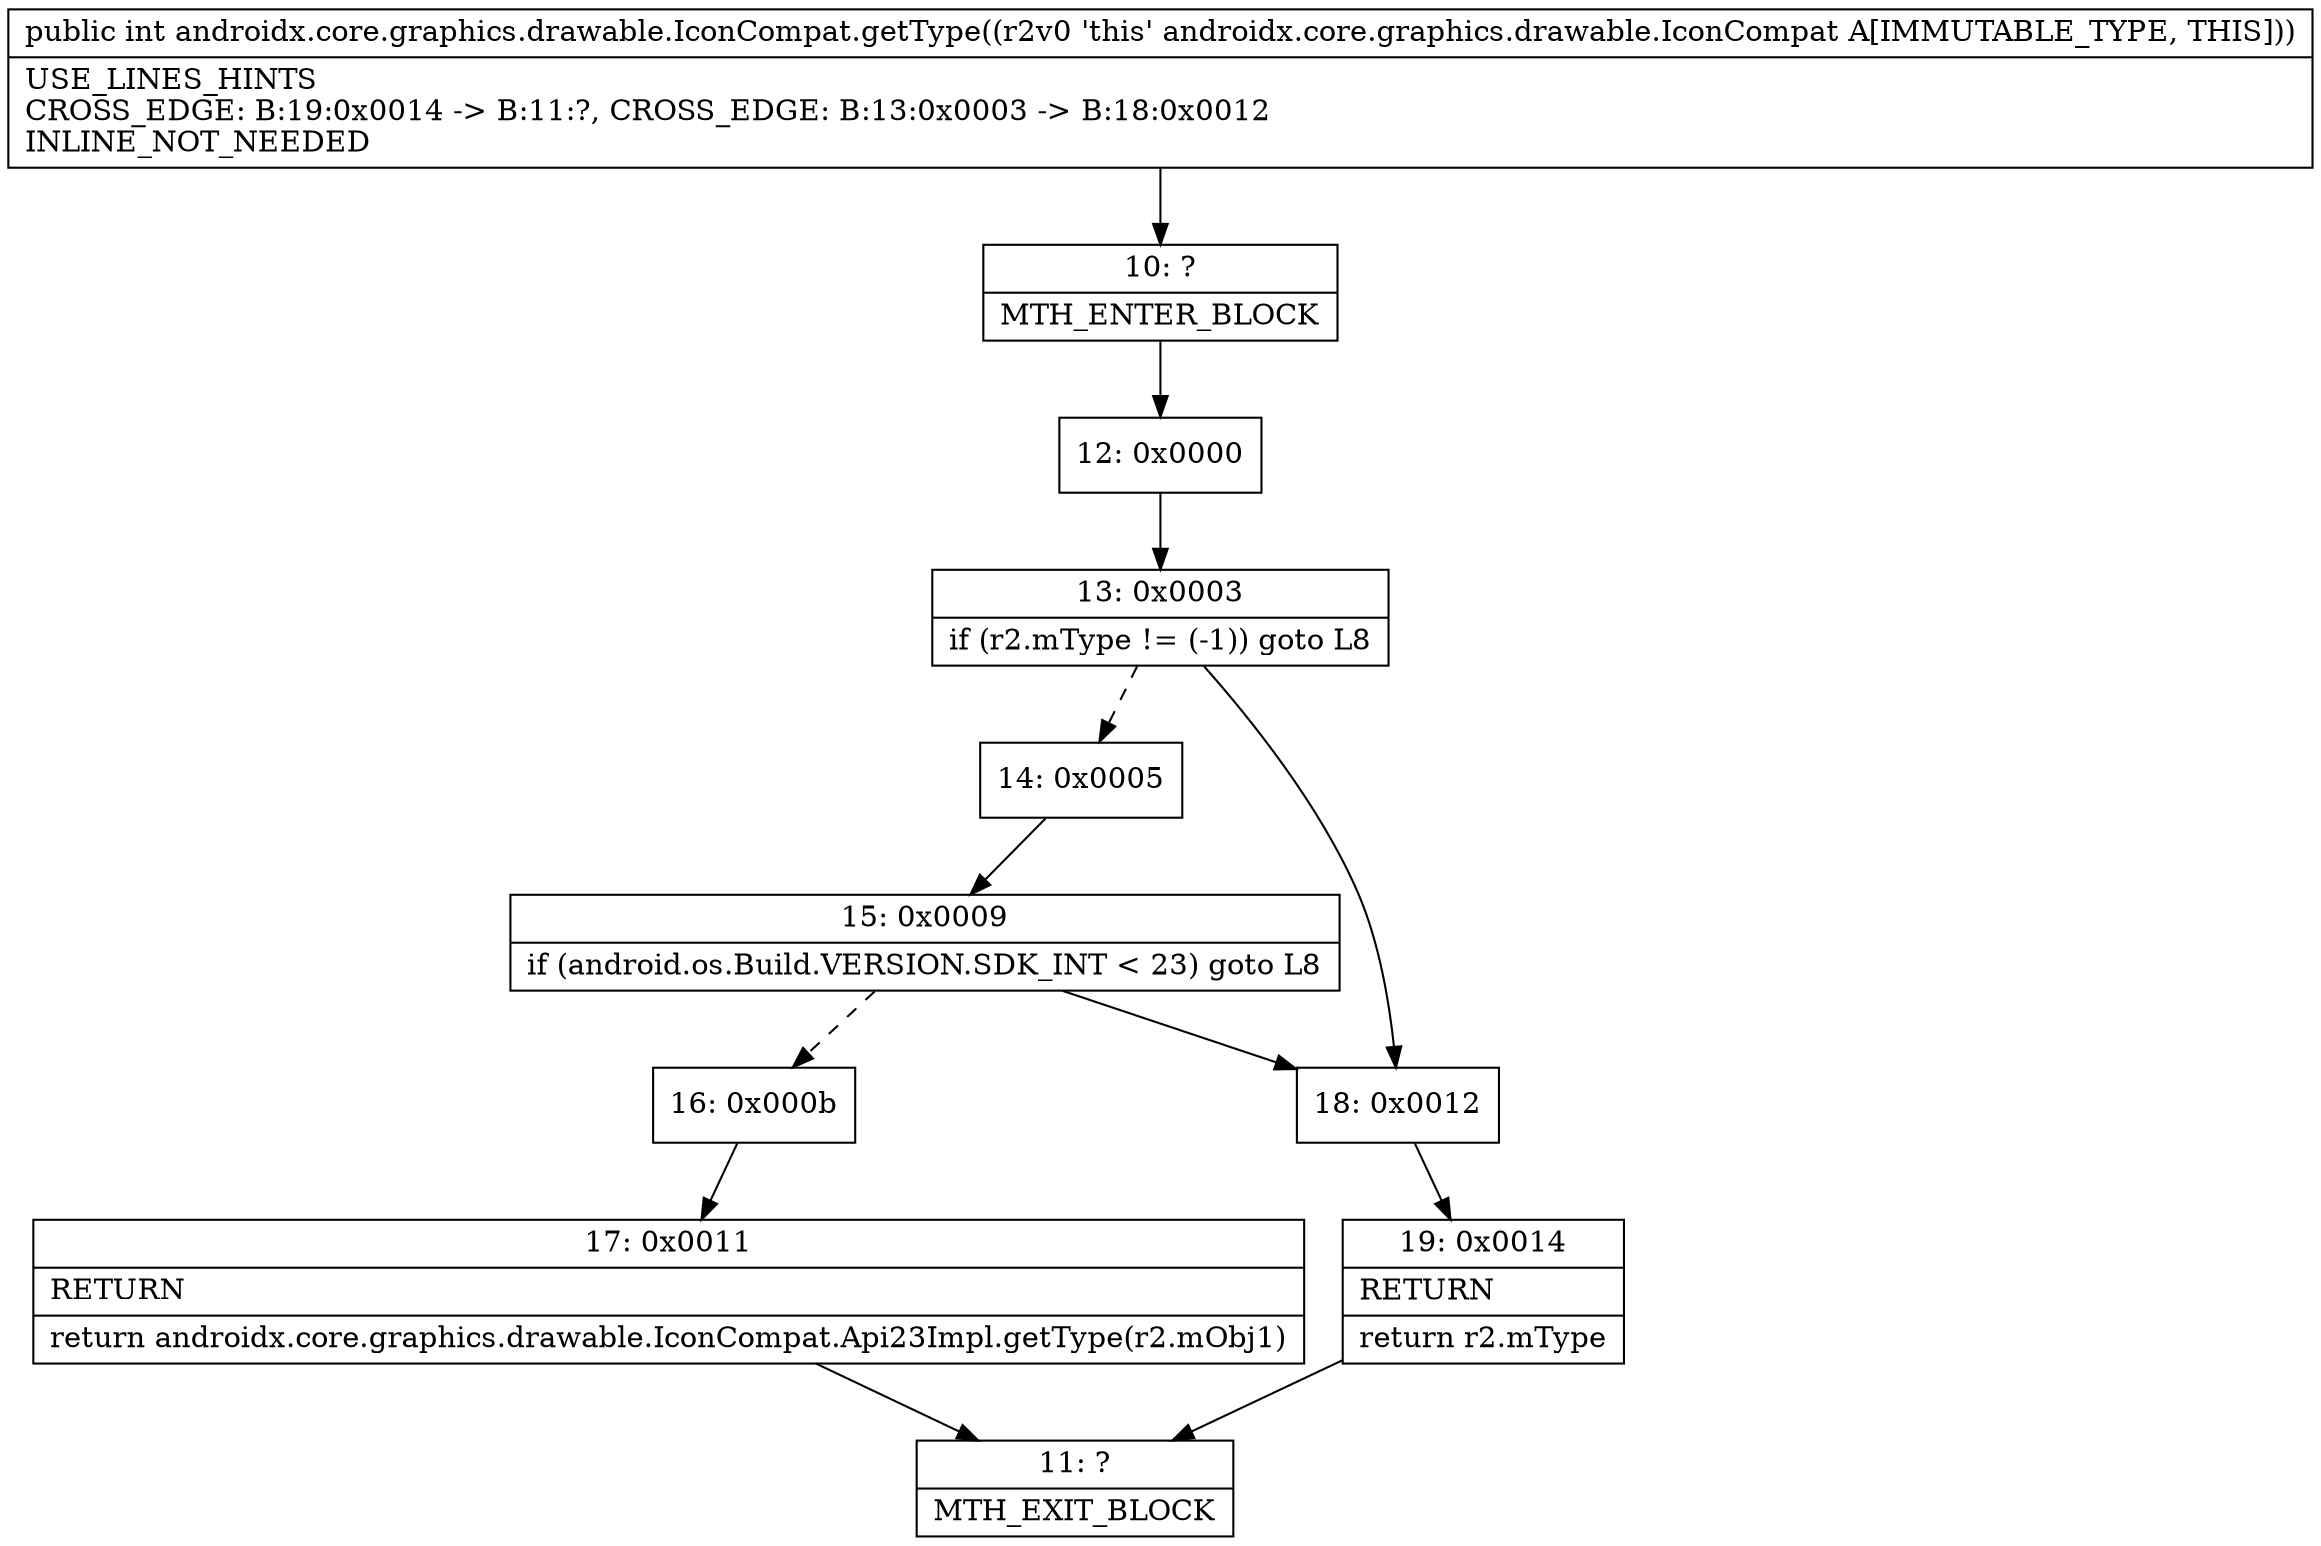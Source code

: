 digraph "CFG forandroidx.core.graphics.drawable.IconCompat.getType()I" {
Node_10 [shape=record,label="{10\:\ ?|MTH_ENTER_BLOCK\l}"];
Node_12 [shape=record,label="{12\:\ 0x0000}"];
Node_13 [shape=record,label="{13\:\ 0x0003|if (r2.mType != (\-1)) goto L8\l}"];
Node_14 [shape=record,label="{14\:\ 0x0005}"];
Node_15 [shape=record,label="{15\:\ 0x0009|if (android.os.Build.VERSION.SDK_INT \< 23) goto L8\l}"];
Node_16 [shape=record,label="{16\:\ 0x000b}"];
Node_17 [shape=record,label="{17\:\ 0x0011|RETURN\l|return androidx.core.graphics.drawable.IconCompat.Api23Impl.getType(r2.mObj1)\l}"];
Node_11 [shape=record,label="{11\:\ ?|MTH_EXIT_BLOCK\l}"];
Node_18 [shape=record,label="{18\:\ 0x0012}"];
Node_19 [shape=record,label="{19\:\ 0x0014|RETURN\l|return r2.mType\l}"];
MethodNode[shape=record,label="{public int androidx.core.graphics.drawable.IconCompat.getType((r2v0 'this' androidx.core.graphics.drawable.IconCompat A[IMMUTABLE_TYPE, THIS]))  | USE_LINES_HINTS\lCROSS_EDGE: B:19:0x0014 \-\> B:11:?, CROSS_EDGE: B:13:0x0003 \-\> B:18:0x0012\lINLINE_NOT_NEEDED\l}"];
MethodNode -> Node_10;Node_10 -> Node_12;
Node_12 -> Node_13;
Node_13 -> Node_14[style=dashed];
Node_13 -> Node_18;
Node_14 -> Node_15;
Node_15 -> Node_16[style=dashed];
Node_15 -> Node_18;
Node_16 -> Node_17;
Node_17 -> Node_11;
Node_18 -> Node_19;
Node_19 -> Node_11;
}

